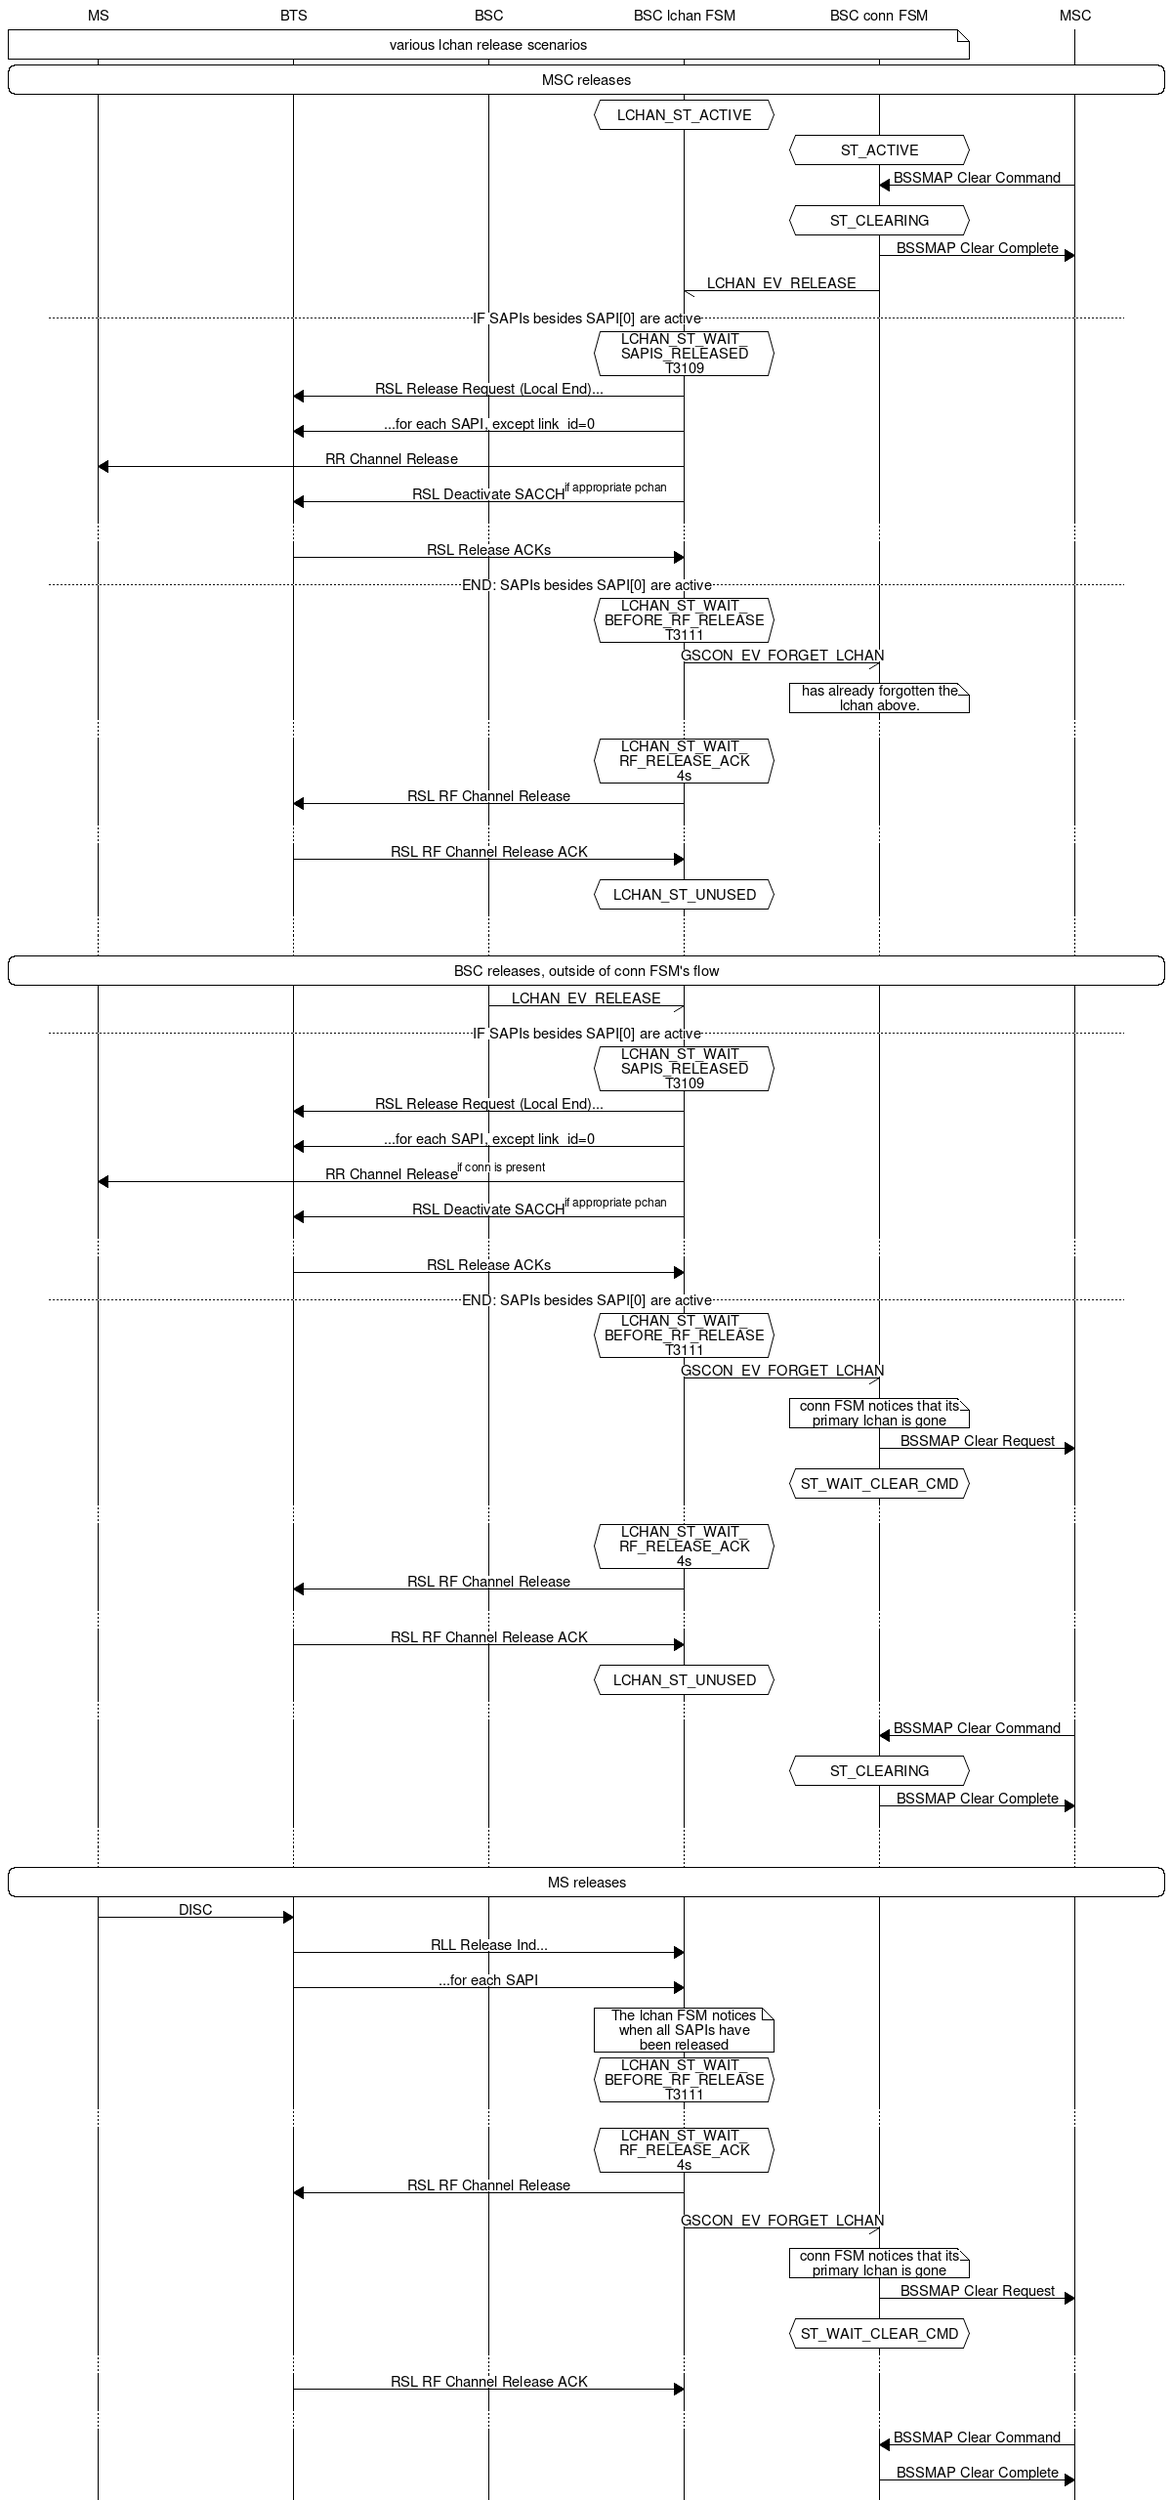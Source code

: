msc {
	hscale=2;
	ms [label="MS"], bts [label="BTS"], bsc[label="BSC"], bsc_lchan[label="BSC lchan FSM"],
	bsc_gscon[label="BSC conn FSM"], msc_[label="MSC"];

	ms note bsc_gscon [label="various lchan release scenarios"];
	
	ms rbox msc_ [label="MSC releases"];
	bsc_lchan abox bsc_lchan [label="LCHAN_ST_ACTIVE"];
	bsc_gscon abox bsc_gscon [label="ST_ACTIVE"];
	bsc_gscon <= msc_ [label="BSSMAP Clear Command"];
	bsc_gscon abox bsc_gscon [label="ST_CLEARING"];
	bsc_gscon => msc_ [label="BSSMAP Clear Complete"];
	bsc_gscon -> bsc_lchan [label="LCHAN_EV_RELEASE"];
	--- [label="IF SAPIs besides SAPI[0] are active"];
	bsc_lchan abox bsc_lchan [label="LCHAN_ST_WAIT_\nSAPIS_RELEASED\nT3109"];
	bts <= bsc_lchan [label="RSL Release Request (Local End)..."];
	bts <= bsc_lchan [label="...for each SAPI, except link_id=0"];
	ms <= bsc_lchan [label="RR Channel Release"];
	bts <= bsc_lchan [label="RSL Deactivate SACCH",ID="if appropriate pchan"];
	...;
	bts => bsc_lchan [label="RSL Release ACKs"];
	--- [label="END: SAPIs besides SAPI[0] are active"];
	bsc_lchan abox bsc_lchan [label="LCHAN_ST_WAIT_\nBEFORE_RF_RELEASE\nT3111"];
	bsc_lchan -> bsc_gscon [label="GSCON_EV_FORGET_LCHAN"];
	bsc_gscon note bsc_gscon [label="has already forgotten the lchan above."];
	...;
	bsc_lchan abox bsc_lchan [label="LCHAN_ST_WAIT_\nRF_RELEASE_ACK\n4s"];
	bts <= bsc_lchan [label="RSL RF Channel Release"];
	...;
	bts => bsc_lchan [label="RSL RF Channel Release ACK"];
	bsc_lchan abox bsc_lchan [label="LCHAN_ST_UNUSED"];
	...;
	...;

	ms rbox msc_ [label="BSC releases, outside of conn FSM's flow"];
	bsc -> bsc_lchan [label="LCHAN_EV_RELEASE"];
	--- [label="IF SAPIs besides SAPI[0] are active"];
	bsc_lchan abox bsc_lchan [label="LCHAN_ST_WAIT_\nSAPIS_RELEASED\nT3109"];
	bts <= bsc_lchan [label="RSL Release Request (Local End)..."];
	bts <= bsc_lchan [label="...for each SAPI, except link_id=0"];
	ms <= bsc_lchan [label="RR Channel Release",ID="if conn is present"];
	bts <= bsc_lchan [label="RSL Deactivate SACCH",ID="if appropriate pchan"];
	...;
	bts => bsc_lchan [label="RSL Release ACKs"];
	--- [label="END: SAPIs besides SAPI[0] are active"];
	bsc_lchan abox bsc_lchan [label="LCHAN_ST_WAIT_\nBEFORE_RF_RELEASE\nT3111"];
	bsc_lchan -> bsc_gscon [label="GSCON_EV_FORGET_LCHAN"];
	bsc_gscon note bsc_gscon [label="conn FSM notices that its primary lchan is gone"];
	bsc_gscon => msc_ [label="BSSMAP Clear Request"];
	bsc_gscon abox bsc_gscon [label="ST_WAIT_CLEAR_CMD"];
	...;
	bsc_lchan abox bsc_lchan [label="LCHAN_ST_WAIT_\nRF_RELEASE_ACK\n4s"];
	bts <= bsc_lchan [label="RSL RF Channel Release"];
	...;
	bts => bsc_lchan [label="RSL RF Channel Release ACK"];
	bsc_lchan abox bsc_lchan [label="LCHAN_ST_UNUSED"];
	...;
	bsc_gscon <= msc_ [label="BSSMAP Clear Command"];
	bsc_gscon abox bsc_gscon [label="ST_CLEARING"];
	bsc_gscon => msc_ [label="BSSMAP Clear Complete"];
	...;
	...;

	ms rbox msc_ [label="MS releases"];
	ms => bts [label="DISC"];
	bts => bsc_lchan [label="RLL Release Ind..."];
	bts => bsc_lchan [label="...for each SAPI"];
	bsc_lchan note bsc_lchan [label="The lchan FSM notices when all SAPIs have been released"];
	bsc_lchan abox bsc_lchan [label="LCHAN_ST_WAIT_\nBEFORE_RF_RELEASE\nT3111"];
	...;
	bsc_lchan abox bsc_lchan [label="LCHAN_ST_WAIT_\nRF_RELEASE_ACK\n4s"];
	bts <= bsc_lchan [label="RSL RF Channel Release"];
	bsc_lchan -> bsc_gscon [label="GSCON_EV_FORGET_LCHAN"];
	bsc_gscon note bsc_gscon [label="conn FSM notices that its primary lchan is gone"];
	bsc_gscon => msc_ [label="BSSMAP Clear Request"];
	bsc_gscon abox bsc_gscon [label="ST_WAIT_CLEAR_CMD"];
	...;
	bts => bsc_lchan [label="RSL RF Channel Release ACK"];
	...;
	bsc_gscon <= msc_ [label="BSSMAP Clear Command"];
	bsc_gscon => msc_ [label="BSSMAP Clear Complete"];
}
